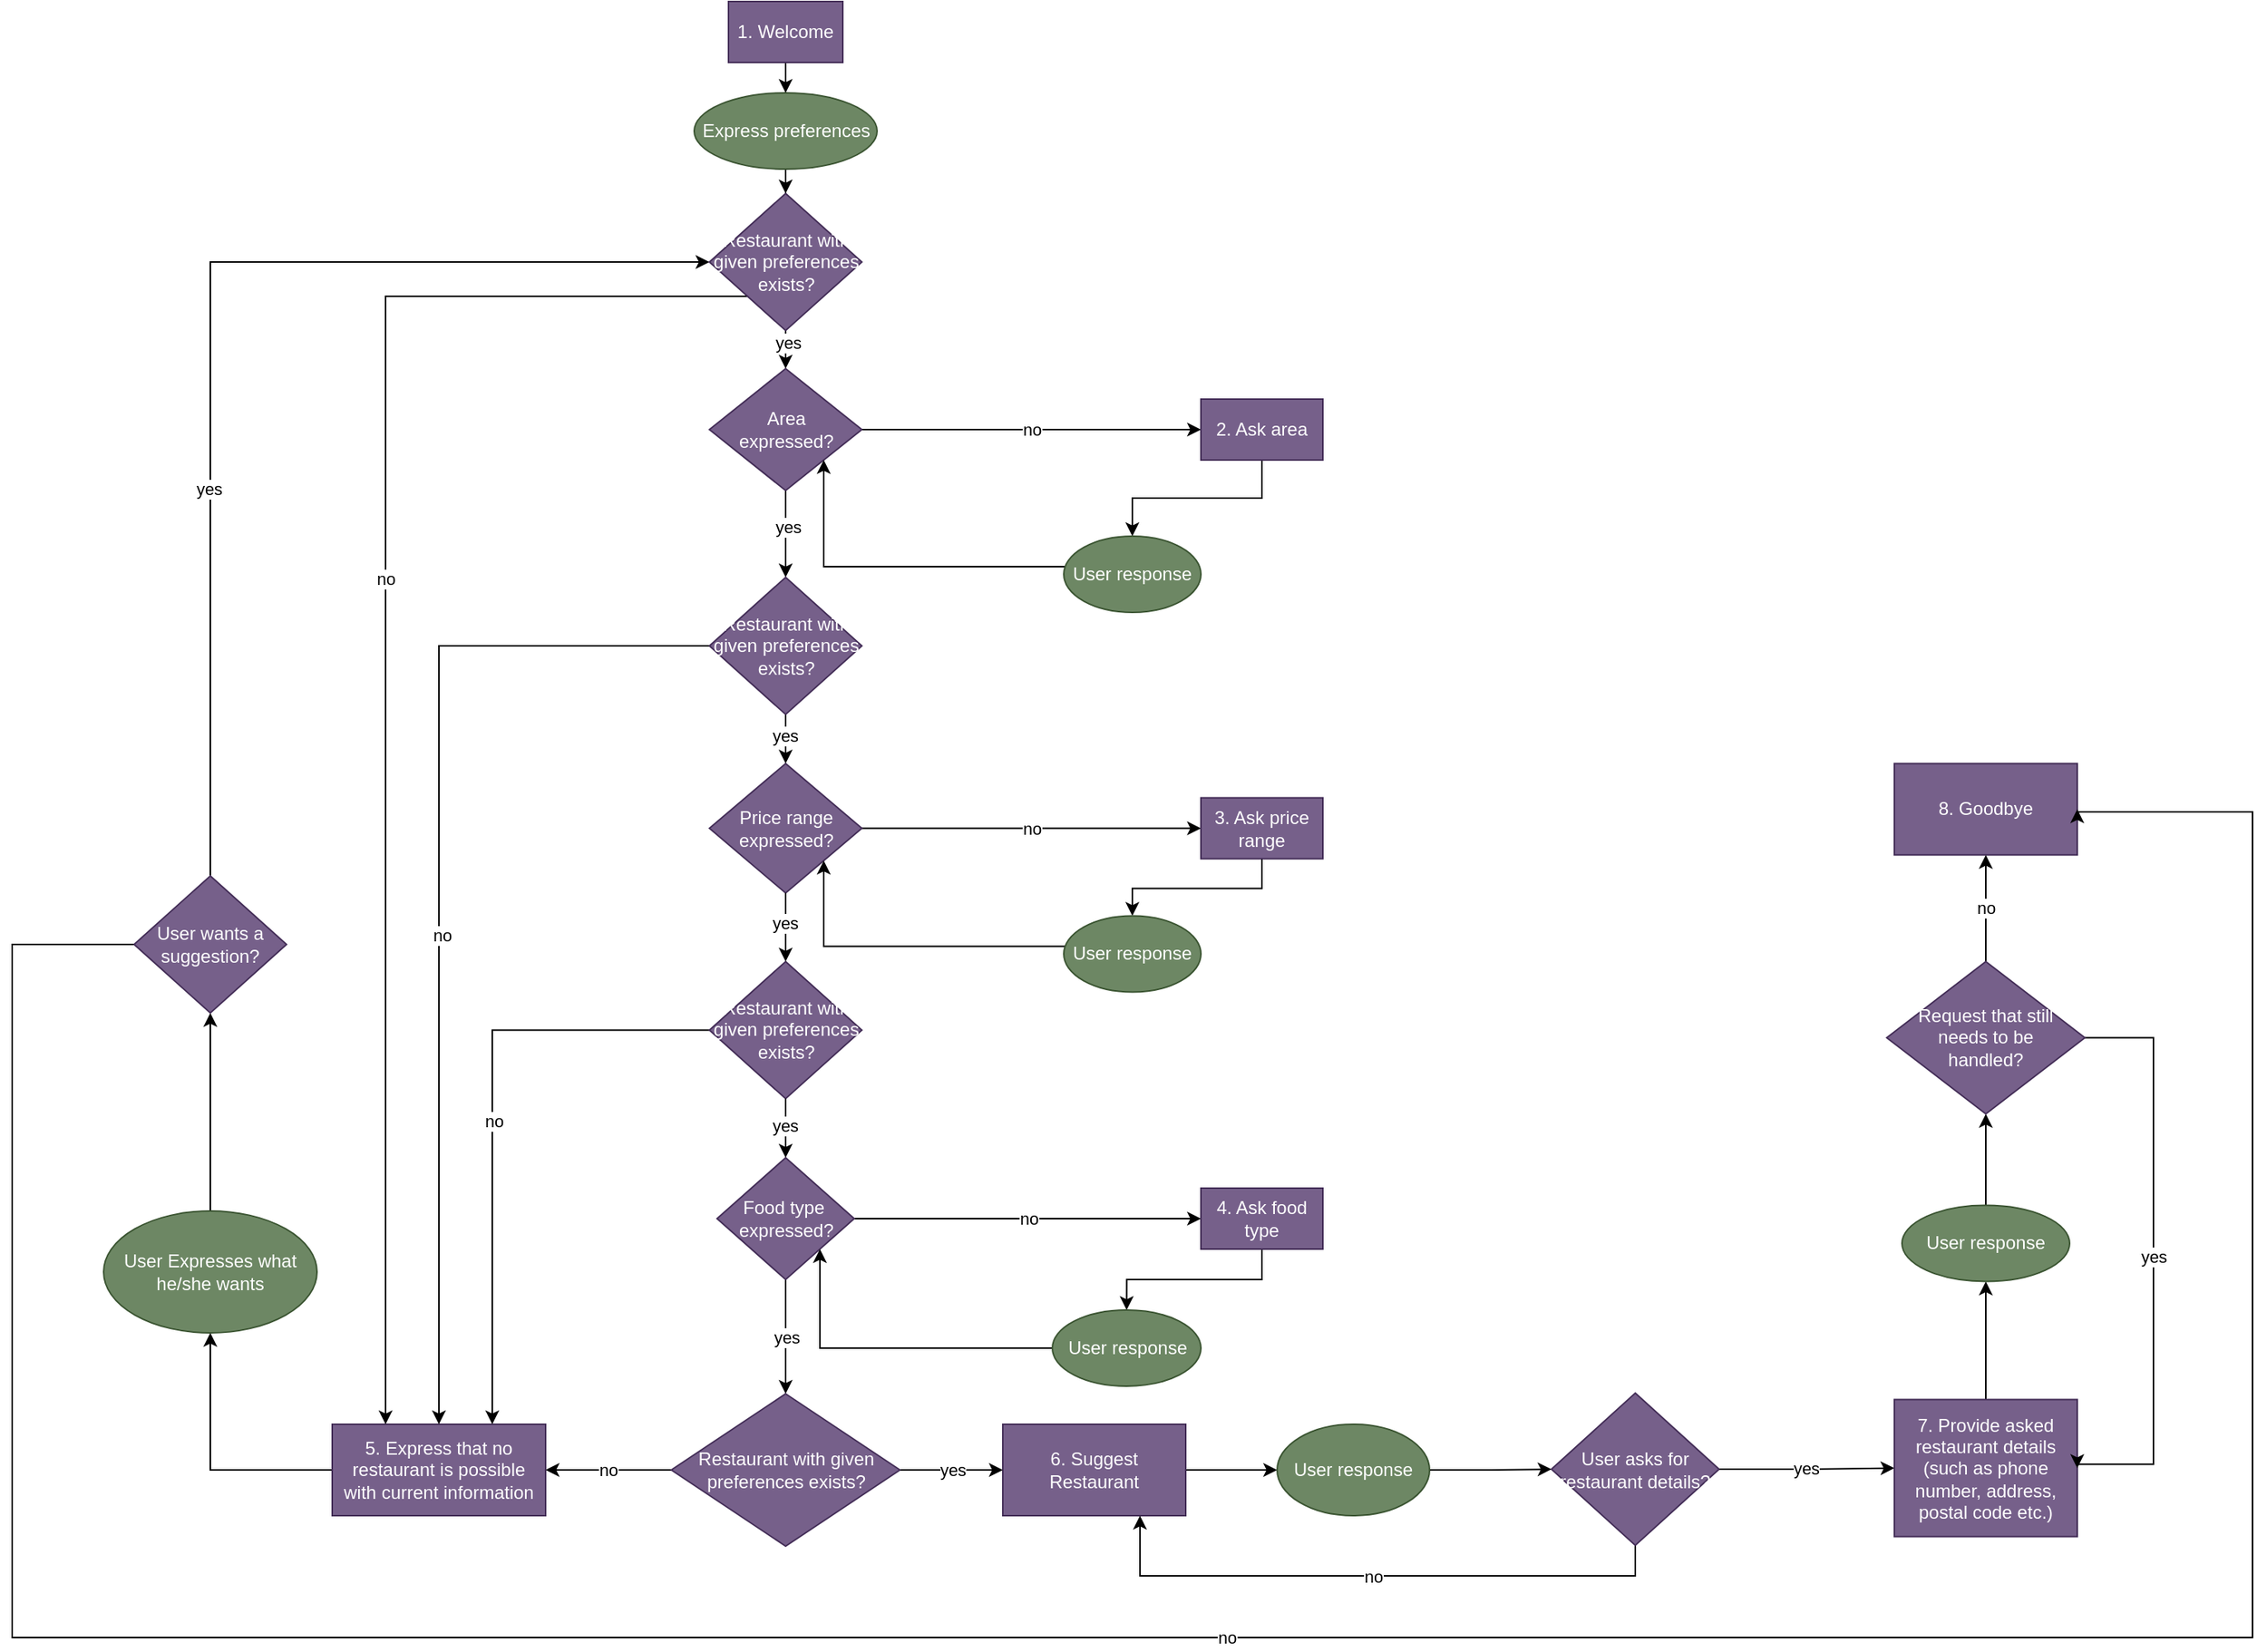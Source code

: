<mxfile version="21.7.5" type="device">
  <diagram name="Page-1" id="b5NVP_9jVtskwhASZ5UH">
    <mxGraphModel dx="2715" dy="945" grid="1" gridSize="10" guides="1" tooltips="1" connect="1" arrows="1" fold="1" page="1" pageScale="1" pageWidth="850" pageHeight="1100" math="0" shadow="0">
      <root>
        <mxCell id="0" />
        <mxCell id="1" parent="0" />
        <mxCell id="9emtBQFoJuCTRoUykFiL-3" style="edgeStyle=orthogonalEdgeStyle;rounded=0;orthogonalLoop=1;jettySize=auto;html=1;" parent="1" source="cFowtM8nGDFWOl0pQlT--1" target="9emtBQFoJuCTRoUykFiL-2" edge="1">
          <mxGeometry relative="1" as="geometry" />
        </mxCell>
        <mxCell id="cFowtM8nGDFWOl0pQlT--1" value="1. Welcome" style="rounded=0;whiteSpace=wrap;html=1;fillColor=#76608a;strokeColor=#432D57;fontColor=#ffffff;" parent="1" vertex="1">
          <mxGeometry x="-40" y="4" width="75" height="40" as="geometry" />
        </mxCell>
        <mxCell id="9emtBQFoJuCTRoUykFiL-29" style="edgeStyle=orthogonalEdgeStyle;rounded=0;orthogonalLoop=1;jettySize=auto;html=1;" parent="1" source="9emtBQFoJuCTRoUykFiL-1" target="9emtBQFoJuCTRoUykFiL-28" edge="1">
          <mxGeometry relative="1" as="geometry" />
        </mxCell>
        <mxCell id="9emtBQFoJuCTRoUykFiL-1" value="6. Suggest&lt;br&gt;Restaurant" style="rounded=0;whiteSpace=wrap;html=1;fillColor=#76608a;fontColor=#ffffff;strokeColor=#432D57;" parent="1" vertex="1">
          <mxGeometry x="140" y="938" width="120" height="60" as="geometry" />
        </mxCell>
        <mxCell id="NOw_XCwe5CAeWql_Ks_G-7" style="edgeStyle=orthogonalEdgeStyle;rounded=0;orthogonalLoop=1;jettySize=auto;html=1;exitX=0.5;exitY=1;exitDx=0;exitDy=0;" edge="1" parent="1" source="9emtBQFoJuCTRoUykFiL-2" target="NOw_XCwe5CAeWql_Ks_G-3">
          <mxGeometry relative="1" as="geometry" />
        </mxCell>
        <mxCell id="9emtBQFoJuCTRoUykFiL-2" value="Express preferences" style="ellipse;whiteSpace=wrap;html=1;fillColor=#6d8764;fontColor=#ffffff;strokeColor=#3A5431;" parent="1" vertex="1">
          <mxGeometry x="-62.5" y="64" width="120" height="50" as="geometry" />
        </mxCell>
        <mxCell id="9emtBQFoJuCTRoUykFiL-8" value="no" style="edgeStyle=orthogonalEdgeStyle;rounded=0;orthogonalLoop=1;jettySize=auto;html=1;entryX=0;entryY=0.5;entryDx=0;entryDy=0;" parent="1" source="9emtBQFoJuCTRoUykFiL-4" target="9emtBQFoJuCTRoUykFiL-9" edge="1">
          <mxGeometry relative="1" as="geometry">
            <mxPoint x="290" y="365" as="targetPoint" />
            <Array as="points">
              <mxPoint x="270" y="285" />
              <mxPoint x="270" y="285" />
            </Array>
          </mxGeometry>
        </mxCell>
        <mxCell id="NOw_XCwe5CAeWql_Ks_G-5" style="edgeStyle=orthogonalEdgeStyle;rounded=0;orthogonalLoop=1;jettySize=auto;html=1;exitX=0.5;exitY=1;exitDx=0;exitDy=0;" edge="1" parent="1" source="9emtBQFoJuCTRoUykFiL-4" target="SgVEHP1aC8Nxf148HGIK-3">
          <mxGeometry relative="1" as="geometry" />
        </mxCell>
        <mxCell id="NOw_XCwe5CAeWql_Ks_G-6" value="yes" style="edgeLabel;html=1;align=center;verticalAlign=middle;resizable=0;points=[];" vertex="1" connectable="0" parent="NOw_XCwe5CAeWql_Ks_G-5">
          <mxGeometry x="-0.163" y="1" relative="1" as="geometry">
            <mxPoint as="offset" />
          </mxGeometry>
        </mxCell>
        <mxCell id="9emtBQFoJuCTRoUykFiL-4" value="Area&lt;br&gt;expressed?" style="rhombus;whiteSpace=wrap;html=1;fillColor=#76608a;fontColor=#ffffff;strokeColor=#432D57;" parent="1" vertex="1">
          <mxGeometry x="-52.5" y="245" width="100" height="80" as="geometry" />
        </mxCell>
        <mxCell id="9emtBQFoJuCTRoUykFiL-17" value="no" style="edgeStyle=orthogonalEdgeStyle;rounded=0;orthogonalLoop=1;jettySize=auto;html=1;" parent="1" source="9emtBQFoJuCTRoUykFiL-5" target="9emtBQFoJuCTRoUykFiL-15" edge="1">
          <mxGeometry relative="1" as="geometry" />
        </mxCell>
        <mxCell id="9emtBQFoJuCTRoUykFiL-5" value="Price range&lt;br&gt;expressed?" style="rhombus;whiteSpace=wrap;html=1;fillColor=#76608a;fontColor=#ffffff;strokeColor=#432D57;" parent="1" vertex="1">
          <mxGeometry x="-52.5" y="504.25" width="100" height="85" as="geometry" />
        </mxCell>
        <mxCell id="9emtBQFoJuCTRoUykFiL-23" value="no" style="edgeStyle=orthogonalEdgeStyle;rounded=0;orthogonalLoop=1;jettySize=auto;html=1;" parent="1" source="9emtBQFoJuCTRoUykFiL-6" target="9emtBQFoJuCTRoUykFiL-22" edge="1">
          <mxGeometry relative="1" as="geometry" />
        </mxCell>
        <mxCell id="9emtBQFoJuCTRoUykFiL-27" value="yes" style="edgeStyle=orthogonalEdgeStyle;rounded=0;orthogonalLoop=1;jettySize=auto;html=1;entryX=0.5;entryY=0;entryDx=0;entryDy=0;" parent="1" source="9emtBQFoJuCTRoUykFiL-6" target="9emtBQFoJuCTRoUykFiL-31" edge="1">
          <mxGeometry relative="1" as="geometry">
            <mxPoint x="200" y="728" as="targetPoint" />
          </mxGeometry>
        </mxCell>
        <mxCell id="9emtBQFoJuCTRoUykFiL-6" value="Food type&amp;nbsp;&lt;br&gt;expressed?" style="rhombus;whiteSpace=wrap;html=1;fillColor=#76608a;fontColor=#ffffff;strokeColor=#432D57;" parent="1" vertex="1">
          <mxGeometry x="-47.5" y="763" width="90" height="80" as="geometry" />
        </mxCell>
        <mxCell id="9emtBQFoJuCTRoUykFiL-12" style="edgeStyle=orthogonalEdgeStyle;rounded=0;orthogonalLoop=1;jettySize=auto;html=1;entryX=0.5;entryY=0;entryDx=0;entryDy=0;" parent="1" source="9emtBQFoJuCTRoUykFiL-9" target="9emtBQFoJuCTRoUykFiL-11" edge="1">
          <mxGeometry relative="1" as="geometry" />
        </mxCell>
        <mxCell id="9emtBQFoJuCTRoUykFiL-9" value="2. Ask area" style="rounded=0;whiteSpace=wrap;html=1;fillColor=#76608a;fontColor=#ffffff;strokeColor=#432D57;" parent="1" vertex="1">
          <mxGeometry x="270" y="265" width="80" height="40" as="geometry" />
        </mxCell>
        <mxCell id="9emtBQFoJuCTRoUykFiL-14" style="edgeStyle=orthogonalEdgeStyle;rounded=0;orthogonalLoop=1;jettySize=auto;html=1;exitX=0;exitY=0;exitDx=0;exitDy=0;entryX=1;entryY=1;entryDx=0;entryDy=0;" parent="1" source="9emtBQFoJuCTRoUykFiL-11" target="9emtBQFoJuCTRoUykFiL-4" edge="1">
          <mxGeometry relative="1" as="geometry">
            <Array as="points">
              <mxPoint x="193" y="375" />
              <mxPoint x="23" y="375" />
            </Array>
          </mxGeometry>
        </mxCell>
        <mxCell id="9emtBQFoJuCTRoUykFiL-11" value="User response" style="ellipse;whiteSpace=wrap;html=1;fillColor=#6d8764;fontColor=#ffffff;strokeColor=#3A5431;" parent="1" vertex="1">
          <mxGeometry x="180" y="355" width="90" height="50" as="geometry" />
        </mxCell>
        <mxCell id="9emtBQFoJuCTRoUykFiL-20" value="" style="edgeStyle=orthogonalEdgeStyle;rounded=0;orthogonalLoop=1;jettySize=auto;html=1;" parent="1" source="9emtBQFoJuCTRoUykFiL-15" target="9emtBQFoJuCTRoUykFiL-19" edge="1">
          <mxGeometry relative="1" as="geometry">
            <Array as="points">
              <mxPoint x="310" y="586.25" />
              <mxPoint x="225" y="586.25" />
            </Array>
          </mxGeometry>
        </mxCell>
        <mxCell id="9emtBQFoJuCTRoUykFiL-15" value="3. Ask price range" style="rounded=0;whiteSpace=wrap;html=1;fillColor=#76608a;fontColor=#ffffff;strokeColor=#432D57;" parent="1" vertex="1">
          <mxGeometry x="270" y="526.75" width="80" height="40" as="geometry" />
        </mxCell>
        <mxCell id="9emtBQFoJuCTRoUykFiL-21" style="edgeStyle=orthogonalEdgeStyle;rounded=0;orthogonalLoop=1;jettySize=auto;html=1;exitX=0;exitY=0;exitDx=0;exitDy=0;entryX=1;entryY=1;entryDx=0;entryDy=0;" parent="1" source="9emtBQFoJuCTRoUykFiL-19" target="9emtBQFoJuCTRoUykFiL-5" edge="1">
          <mxGeometry relative="1" as="geometry">
            <Array as="points">
              <mxPoint x="193" y="624.25" />
              <mxPoint x="22" y="624.25" />
            </Array>
          </mxGeometry>
        </mxCell>
        <mxCell id="9emtBQFoJuCTRoUykFiL-19" value="User response" style="ellipse;whiteSpace=wrap;html=1;fillColor=#6d8764;fontColor=#ffffff;strokeColor=#3A5431;" parent="1" vertex="1">
          <mxGeometry x="180" y="604.25" width="90" height="50" as="geometry" />
        </mxCell>
        <mxCell id="SgVEHP1aC8Nxf148HGIK-15" style="edgeStyle=orthogonalEdgeStyle;rounded=0;orthogonalLoop=1;jettySize=auto;html=1;exitX=0.5;exitY=1;exitDx=0;exitDy=0;entryX=0.5;entryY=0;entryDx=0;entryDy=0;" parent="1" source="9emtBQFoJuCTRoUykFiL-22" target="9emtBQFoJuCTRoUykFiL-24" edge="1">
          <mxGeometry relative="1" as="geometry" />
        </mxCell>
        <mxCell id="9emtBQFoJuCTRoUykFiL-22" value="4. Ask food type" style="rounded=0;whiteSpace=wrap;html=1;fillColor=#76608a;fontColor=#ffffff;strokeColor=#432D57;" parent="1" vertex="1">
          <mxGeometry x="270" y="783" width="80" height="40" as="geometry" />
        </mxCell>
        <mxCell id="SgVEHP1aC8Nxf148HGIK-16" style="edgeStyle=orthogonalEdgeStyle;rounded=0;orthogonalLoop=1;jettySize=auto;html=1;exitX=0;exitY=0.5;exitDx=0;exitDy=0;entryX=1;entryY=1;entryDx=0;entryDy=0;" parent="1" source="9emtBQFoJuCTRoUykFiL-24" target="9emtBQFoJuCTRoUykFiL-6" edge="1">
          <mxGeometry relative="1" as="geometry">
            <Array as="points">
              <mxPoint x="20" y="888" />
            </Array>
          </mxGeometry>
        </mxCell>
        <mxCell id="9emtBQFoJuCTRoUykFiL-24" value="User response" style="ellipse;whiteSpace=wrap;html=1;fillColor=#6d8764;fontColor=#ffffff;strokeColor=#3A5431;" parent="1" vertex="1">
          <mxGeometry x="172.5" y="863" width="97.5" height="50" as="geometry" />
        </mxCell>
        <mxCell id="pUPe7-vXU53xOh2iTXP--6" value="" style="edgeStyle=orthogonalEdgeStyle;rounded=0;orthogonalLoop=1;jettySize=auto;html=1;" parent="1" source="9emtBQFoJuCTRoUykFiL-28" target="9emtBQFoJuCTRoUykFiL-34" edge="1">
          <mxGeometry relative="1" as="geometry" />
        </mxCell>
        <mxCell id="9emtBQFoJuCTRoUykFiL-28" value="User response" style="ellipse;whiteSpace=wrap;html=1;fillColor=#6d8764;fontColor=#ffffff;strokeColor=#3A5431;" parent="1" vertex="1">
          <mxGeometry x="320" y="938" width="100" height="60" as="geometry" />
        </mxCell>
        <mxCell id="9emtBQFoJuCTRoUykFiL-32" value="yes" style="edgeStyle=orthogonalEdgeStyle;rounded=0;orthogonalLoop=1;jettySize=auto;html=1;" parent="1" source="9emtBQFoJuCTRoUykFiL-31" target="9emtBQFoJuCTRoUykFiL-1" edge="1">
          <mxGeometry relative="1" as="geometry" />
        </mxCell>
        <mxCell id="9emtBQFoJuCTRoUykFiL-33" value="no" style="edgeStyle=orthogonalEdgeStyle;rounded=0;orthogonalLoop=1;jettySize=auto;html=1;entryX=1;entryY=0.5;entryDx=0;entryDy=0;" parent="1" source="9emtBQFoJuCTRoUykFiL-31" target="9emtBQFoJuCTRoUykFiL-40" edge="1">
          <mxGeometry relative="1" as="geometry">
            <mxPoint x="50" y="768" as="targetPoint" />
          </mxGeometry>
        </mxCell>
        <mxCell id="9emtBQFoJuCTRoUykFiL-31" value="Restaurant with given preferences exists?" style="rhombus;whiteSpace=wrap;html=1;fillColor=#76608a;fontColor=#ffffff;strokeColor=#432D57;" parent="1" vertex="1">
          <mxGeometry x="-77.5" y="918" width="150" height="100" as="geometry" />
        </mxCell>
        <mxCell id="pUPe7-vXU53xOh2iTXP--7" value="yes" style="edgeStyle=orthogonalEdgeStyle;rounded=0;orthogonalLoop=1;jettySize=auto;html=1;entryX=0;entryY=0.5;entryDx=0;entryDy=0;" parent="1" source="9emtBQFoJuCTRoUykFiL-34" target="9emtBQFoJuCTRoUykFiL-46" edge="1">
          <mxGeometry relative="1" as="geometry" />
        </mxCell>
        <mxCell id="pUPe7-vXU53xOh2iTXP--8" value="no" style="edgeStyle=orthogonalEdgeStyle;rounded=0;orthogonalLoop=1;jettySize=auto;html=1;exitX=0.5;exitY=1;exitDx=0;exitDy=0;entryX=0.75;entryY=1;entryDx=0;entryDy=0;" parent="1" source="9emtBQFoJuCTRoUykFiL-34" target="9emtBQFoJuCTRoUykFiL-1" edge="1">
          <mxGeometry relative="1" as="geometry" />
        </mxCell>
        <mxCell id="9emtBQFoJuCTRoUykFiL-34" value="User asks for restaurant details?" style="rhombus;whiteSpace=wrap;html=1;fillColor=#76608a;fontColor=#ffffff;strokeColor=#432D57;" parent="1" vertex="1">
          <mxGeometry x="500" y="917.5" width="110" height="100" as="geometry" />
        </mxCell>
        <mxCell id="9emtBQFoJuCTRoUykFiL-42" value="" style="edgeStyle=orthogonalEdgeStyle;rounded=0;orthogonalLoop=1;jettySize=auto;html=1;" parent="1" source="9emtBQFoJuCTRoUykFiL-40" target="9emtBQFoJuCTRoUykFiL-41" edge="1">
          <mxGeometry relative="1" as="geometry" />
        </mxCell>
        <mxCell id="9emtBQFoJuCTRoUykFiL-40" value="5. Express that no restaurant is possible with current information" style="rounded=0;whiteSpace=wrap;html=1;fillColor=#76608a;fontColor=#ffffff;strokeColor=#432D57;" parent="1" vertex="1">
          <mxGeometry x="-300" y="938" width="140" height="60" as="geometry" />
        </mxCell>
        <mxCell id="pUPe7-vXU53xOh2iTXP--2" value="" style="edgeStyle=orthogonalEdgeStyle;rounded=0;orthogonalLoop=1;jettySize=auto;html=1;" parent="1" source="9emtBQFoJuCTRoUykFiL-41" target="pUPe7-vXU53xOh2iTXP--1" edge="1">
          <mxGeometry relative="1" as="geometry" />
        </mxCell>
        <mxCell id="9emtBQFoJuCTRoUykFiL-41" value="User Expresses what he/she wants" style="ellipse;whiteSpace=wrap;html=1;fillColor=#6d8764;fontColor=#ffffff;strokeColor=#3A5431;" parent="1" vertex="1">
          <mxGeometry x="-450" y="798" width="140" height="80" as="geometry" />
        </mxCell>
        <mxCell id="9emtBQFoJuCTRoUykFiL-44" value="8. Goodbye" style="rounded=0;whiteSpace=wrap;html=1;fillColor=#76608a;fontColor=#ffffff;strokeColor=#432D57;" parent="1" vertex="1">
          <mxGeometry x="725" y="504.25" width="120" height="60" as="geometry" />
        </mxCell>
        <mxCell id="9emtBQFoJuCTRoUykFiL-49" value="" style="edgeStyle=orthogonalEdgeStyle;rounded=0;orthogonalLoop=1;jettySize=auto;html=1;" parent="1" source="9emtBQFoJuCTRoUykFiL-46" target="9emtBQFoJuCTRoUykFiL-48" edge="1">
          <mxGeometry relative="1" as="geometry" />
        </mxCell>
        <mxCell id="9emtBQFoJuCTRoUykFiL-46" value="7. Provide asked restaurant details (such as phone number, address, postal code etc.)" style="rounded=0;whiteSpace=wrap;html=1;fillColor=#76608a;fontColor=#ffffff;strokeColor=#432D57;" parent="1" vertex="1">
          <mxGeometry x="725" y="921.75" width="120" height="90" as="geometry" />
        </mxCell>
        <mxCell id="9emtBQFoJuCTRoUykFiL-51" value="" style="edgeStyle=orthogonalEdgeStyle;rounded=0;orthogonalLoop=1;jettySize=auto;html=1;" parent="1" source="9emtBQFoJuCTRoUykFiL-48" target="9emtBQFoJuCTRoUykFiL-50" edge="1">
          <mxGeometry relative="1" as="geometry" />
        </mxCell>
        <mxCell id="9emtBQFoJuCTRoUykFiL-48" value="User response" style="ellipse;whiteSpace=wrap;html=1;fillColor=#6d8764;fontColor=#ffffff;strokeColor=#3A5431;" parent="1" vertex="1">
          <mxGeometry x="730" y="794.25" width="110" height="50" as="geometry" />
        </mxCell>
        <mxCell id="9emtBQFoJuCTRoUykFiL-52" value="no" style="edgeStyle=orthogonalEdgeStyle;rounded=0;orthogonalLoop=1;jettySize=auto;html=1;" parent="1" source="9emtBQFoJuCTRoUykFiL-50" target="9emtBQFoJuCTRoUykFiL-44" edge="1">
          <mxGeometry relative="1" as="geometry" />
        </mxCell>
        <mxCell id="9emtBQFoJuCTRoUykFiL-53" value="yes" style="edgeStyle=orthogonalEdgeStyle;rounded=0;orthogonalLoop=1;jettySize=auto;html=1;exitX=1;exitY=0.5;exitDx=0;exitDy=0;entryX=1;entryY=0.5;entryDx=0;entryDy=0;" parent="1" source="9emtBQFoJuCTRoUykFiL-50" target="9emtBQFoJuCTRoUykFiL-46" edge="1">
          <mxGeometry relative="1" as="geometry">
            <Array as="points">
              <mxPoint x="895" y="684.25" />
              <mxPoint x="895" y="964.25" />
            </Array>
          </mxGeometry>
        </mxCell>
        <mxCell id="9emtBQFoJuCTRoUykFiL-50" value="Request that still &lt;br&gt;needs to be &lt;br&gt;handled?" style="rhombus;whiteSpace=wrap;html=1;fillColor=#76608a;fontColor=#ffffff;strokeColor=#432D57;" parent="1" vertex="1">
          <mxGeometry x="720" y="634.25" width="130" height="100" as="geometry" />
        </mxCell>
        <mxCell id="SgVEHP1aC8Nxf148HGIK-4" style="edgeStyle=orthogonalEdgeStyle;rounded=0;orthogonalLoop=1;jettySize=auto;html=1;exitX=0;exitY=0.5;exitDx=0;exitDy=0;entryX=0.5;entryY=0;entryDx=0;entryDy=0;" parent="1" source="SgVEHP1aC8Nxf148HGIK-3" target="9emtBQFoJuCTRoUykFiL-40" edge="1">
          <mxGeometry relative="1" as="geometry" />
        </mxCell>
        <mxCell id="SgVEHP1aC8Nxf148HGIK-5" value="no" style="edgeLabel;html=1;align=center;verticalAlign=middle;resizable=0;points=[];" parent="SgVEHP1aC8Nxf148HGIK-4" vertex="1" connectable="0">
          <mxGeometry x="0.068" y="2" relative="1" as="geometry">
            <mxPoint as="offset" />
          </mxGeometry>
        </mxCell>
        <mxCell id="SgVEHP1aC8Nxf148HGIK-6" style="edgeStyle=orthogonalEdgeStyle;rounded=0;orthogonalLoop=1;jettySize=auto;html=1;exitX=0.5;exitY=1;exitDx=0;exitDy=0;entryX=0.5;entryY=0;entryDx=0;entryDy=0;" parent="1" source="SgVEHP1aC8Nxf148HGIK-3" target="9emtBQFoJuCTRoUykFiL-5" edge="1">
          <mxGeometry relative="1" as="geometry" />
        </mxCell>
        <mxCell id="SgVEHP1aC8Nxf148HGIK-7" value="yes" style="edgeLabel;html=1;align=center;verticalAlign=middle;resizable=0;points=[];" parent="SgVEHP1aC8Nxf148HGIK-6" vertex="1" connectable="0">
          <mxGeometry x="-0.156" y="-1" relative="1" as="geometry">
            <mxPoint as="offset" />
          </mxGeometry>
        </mxCell>
        <mxCell id="SgVEHP1aC8Nxf148HGIK-3" value="Restaurant with given preferences exists?" style="rhombus;whiteSpace=wrap;html=1;fillColor=#76608a;fontColor=#ffffff;strokeColor=#432D57;" parent="1" vertex="1">
          <mxGeometry x="-52.5" y="382" width="100" height="90" as="geometry" />
        </mxCell>
        <mxCell id="SgVEHP1aC8Nxf148HGIK-21" style="edgeStyle=orthogonalEdgeStyle;rounded=0;orthogonalLoop=1;jettySize=auto;html=1;exitX=0;exitY=0.5;exitDx=0;exitDy=0;entryX=0.75;entryY=0;entryDx=0;entryDy=0;" parent="1" source="SgVEHP1aC8Nxf148HGIK-10" target="9emtBQFoJuCTRoUykFiL-40" edge="1">
          <mxGeometry relative="1" as="geometry" />
        </mxCell>
        <mxCell id="SgVEHP1aC8Nxf148HGIK-22" value="no" style="edgeLabel;html=1;align=center;verticalAlign=middle;resizable=0;points=[];" parent="SgVEHP1aC8Nxf148HGIK-21" vertex="1" connectable="0">
          <mxGeometry x="0.007" y="1" relative="1" as="geometry">
            <mxPoint as="offset" />
          </mxGeometry>
        </mxCell>
        <mxCell id="SgVEHP1aC8Nxf148HGIK-10" value="Restaurant with given preferences exists?" style="rhombus;whiteSpace=wrap;html=1;fillColor=#76608a;fontColor=#ffffff;strokeColor=#432D57;" parent="1" vertex="1">
          <mxGeometry x="-52.5" y="634.25" width="100" height="90" as="geometry" />
        </mxCell>
        <mxCell id="SgVEHP1aC8Nxf148HGIK-11" style="edgeStyle=orthogonalEdgeStyle;rounded=0;orthogonalLoop=1;jettySize=auto;html=1;" parent="1" source="9emtBQFoJuCTRoUykFiL-5" target="SgVEHP1aC8Nxf148HGIK-10" edge="1">
          <mxGeometry relative="1" as="geometry">
            <mxPoint x="-2.24" y="589.25" as="sourcePoint" />
            <mxPoint x="-2.24" y="639.25" as="targetPoint" />
            <Array as="points" />
          </mxGeometry>
        </mxCell>
        <mxCell id="SgVEHP1aC8Nxf148HGIK-12" value="yes" style="edgeLabel;html=1;align=center;verticalAlign=middle;resizable=0;points=[];" parent="SgVEHP1aC8Nxf148HGIK-11" vertex="1" connectable="0">
          <mxGeometry x="-0.156" y="-1" relative="1" as="geometry">
            <mxPoint as="offset" />
          </mxGeometry>
        </mxCell>
        <mxCell id="SgVEHP1aC8Nxf148HGIK-13" style="edgeStyle=orthogonalEdgeStyle;rounded=0;orthogonalLoop=1;jettySize=auto;html=1;" parent="1" source="SgVEHP1aC8Nxf148HGIK-10" target="9emtBQFoJuCTRoUykFiL-6" edge="1">
          <mxGeometry relative="1" as="geometry">
            <mxPoint x="-1" y="688" as="sourcePoint" />
            <mxPoint x="-1" y="733" as="targetPoint" />
            <Array as="points" />
          </mxGeometry>
        </mxCell>
        <mxCell id="SgVEHP1aC8Nxf148HGIK-14" value="yes" style="edgeLabel;html=1;align=center;verticalAlign=middle;resizable=0;points=[];" parent="SgVEHP1aC8Nxf148HGIK-13" vertex="1" connectable="0">
          <mxGeometry x="-0.156" y="-1" relative="1" as="geometry">
            <mxPoint as="offset" />
          </mxGeometry>
        </mxCell>
        <mxCell id="pUPe7-vXU53xOh2iTXP--4" value="no" style="edgeStyle=orthogonalEdgeStyle;rounded=0;orthogonalLoop=1;jettySize=auto;html=1;exitX=0;exitY=0.5;exitDx=0;exitDy=0;entryX=1;entryY=0.5;entryDx=0;entryDy=0;" parent="1" source="pUPe7-vXU53xOh2iTXP--1" target="9emtBQFoJuCTRoUykFiL-44" edge="1">
          <mxGeometry relative="1" as="geometry">
            <Array as="points">
              <mxPoint x="-510" y="623" />
              <mxPoint x="-510" y="1078" />
              <mxPoint x="960" y="1078" />
              <mxPoint x="960" y="536" />
              <mxPoint x="845" y="536" />
            </Array>
            <mxPoint x="1080" y="1078" as="targetPoint" />
          </mxGeometry>
        </mxCell>
        <mxCell id="NOw_XCwe5CAeWql_Ks_G-12" style="edgeStyle=orthogonalEdgeStyle;rounded=0;orthogonalLoop=1;jettySize=auto;html=1;exitX=0.5;exitY=0;exitDx=0;exitDy=0;entryX=0;entryY=0.5;entryDx=0;entryDy=0;" edge="1" parent="1" source="pUPe7-vXU53xOh2iTXP--1" target="NOw_XCwe5CAeWql_Ks_G-3">
          <mxGeometry relative="1" as="geometry" />
        </mxCell>
        <mxCell id="NOw_XCwe5CAeWql_Ks_G-13" value="yes" style="edgeLabel;html=1;align=center;verticalAlign=middle;resizable=0;points=[];" vertex="1" connectable="0" parent="NOw_XCwe5CAeWql_Ks_G-12">
          <mxGeometry x="-0.301" y="1" relative="1" as="geometry">
            <mxPoint y="1" as="offset" />
          </mxGeometry>
        </mxCell>
        <mxCell id="pUPe7-vXU53xOh2iTXP--1" value="User wants a suggestion?" style="rhombus;whiteSpace=wrap;html=1;fillColor=#76608a;strokeColor=#432D57;fontColor=#ffffff;" parent="1" vertex="1">
          <mxGeometry x="-430" y="578" width="100" height="90" as="geometry" />
        </mxCell>
        <mxCell id="NOw_XCwe5CAeWql_Ks_G-8" style="edgeStyle=orthogonalEdgeStyle;rounded=0;orthogonalLoop=1;jettySize=auto;html=1;exitX=0.5;exitY=1;exitDx=0;exitDy=0;entryX=0.5;entryY=0;entryDx=0;entryDy=0;" edge="1" parent="1" source="NOw_XCwe5CAeWql_Ks_G-3" target="9emtBQFoJuCTRoUykFiL-4">
          <mxGeometry relative="1" as="geometry">
            <Array as="points">
              <mxPoint x="-2" y="230" />
              <mxPoint x="-2" y="230" />
            </Array>
          </mxGeometry>
        </mxCell>
        <mxCell id="NOw_XCwe5CAeWql_Ks_G-9" value="yes" style="edgeLabel;html=1;align=center;verticalAlign=middle;resizable=0;points=[];" vertex="1" connectable="0" parent="NOw_XCwe5CAeWql_Ks_G-8">
          <mxGeometry x="-0.372" y="1" relative="1" as="geometry">
            <mxPoint as="offset" />
          </mxGeometry>
        </mxCell>
        <mxCell id="NOw_XCwe5CAeWql_Ks_G-14" style="edgeStyle=orthogonalEdgeStyle;rounded=0;orthogonalLoop=1;jettySize=auto;html=1;exitX=0;exitY=1;exitDx=0;exitDy=0;entryX=0.25;entryY=0;entryDx=0;entryDy=0;" edge="1" parent="1" source="NOw_XCwe5CAeWql_Ks_G-3" target="9emtBQFoJuCTRoUykFiL-40">
          <mxGeometry relative="1" as="geometry" />
        </mxCell>
        <mxCell id="NOw_XCwe5CAeWql_Ks_G-15" value="no" style="edgeLabel;html=1;align=center;verticalAlign=middle;resizable=0;points=[];" vertex="1" connectable="0" parent="NOw_XCwe5CAeWql_Ks_G-14">
          <mxGeometry x="-0.137" relative="1" as="geometry">
            <mxPoint y="1" as="offset" />
          </mxGeometry>
        </mxCell>
        <mxCell id="NOw_XCwe5CAeWql_Ks_G-3" value="Restaurant with given preferences exists?" style="rhombus;whiteSpace=wrap;html=1;fillColor=#76608a;fontColor=#ffffff;strokeColor=#432D57;" vertex="1" parent="1">
          <mxGeometry x="-52.5" y="130" width="100" height="90" as="geometry" />
        </mxCell>
      </root>
    </mxGraphModel>
  </diagram>
</mxfile>

